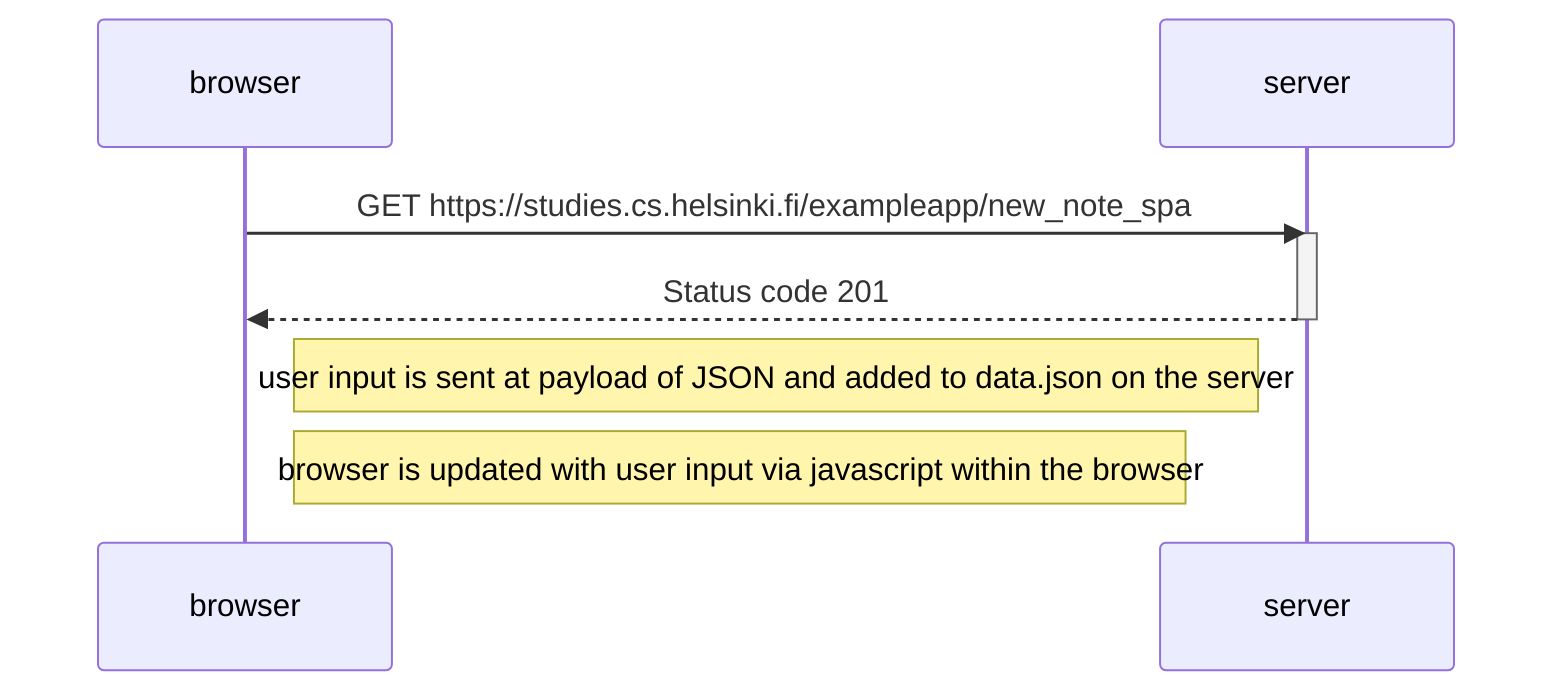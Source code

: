 sequenceDiagram
  participant browser
  participant server
  
  browser->>server: GET https://studies.cs.helsinki.fi/exampleapp/new_note_spa
  activate server
  server-->>browser: Status code 201
  deactivate server

  Note left of server: user input is sent at payload of JSON and added to data.json on the server
  Note right of browser: browser is updated with user input via javascript within the browser
